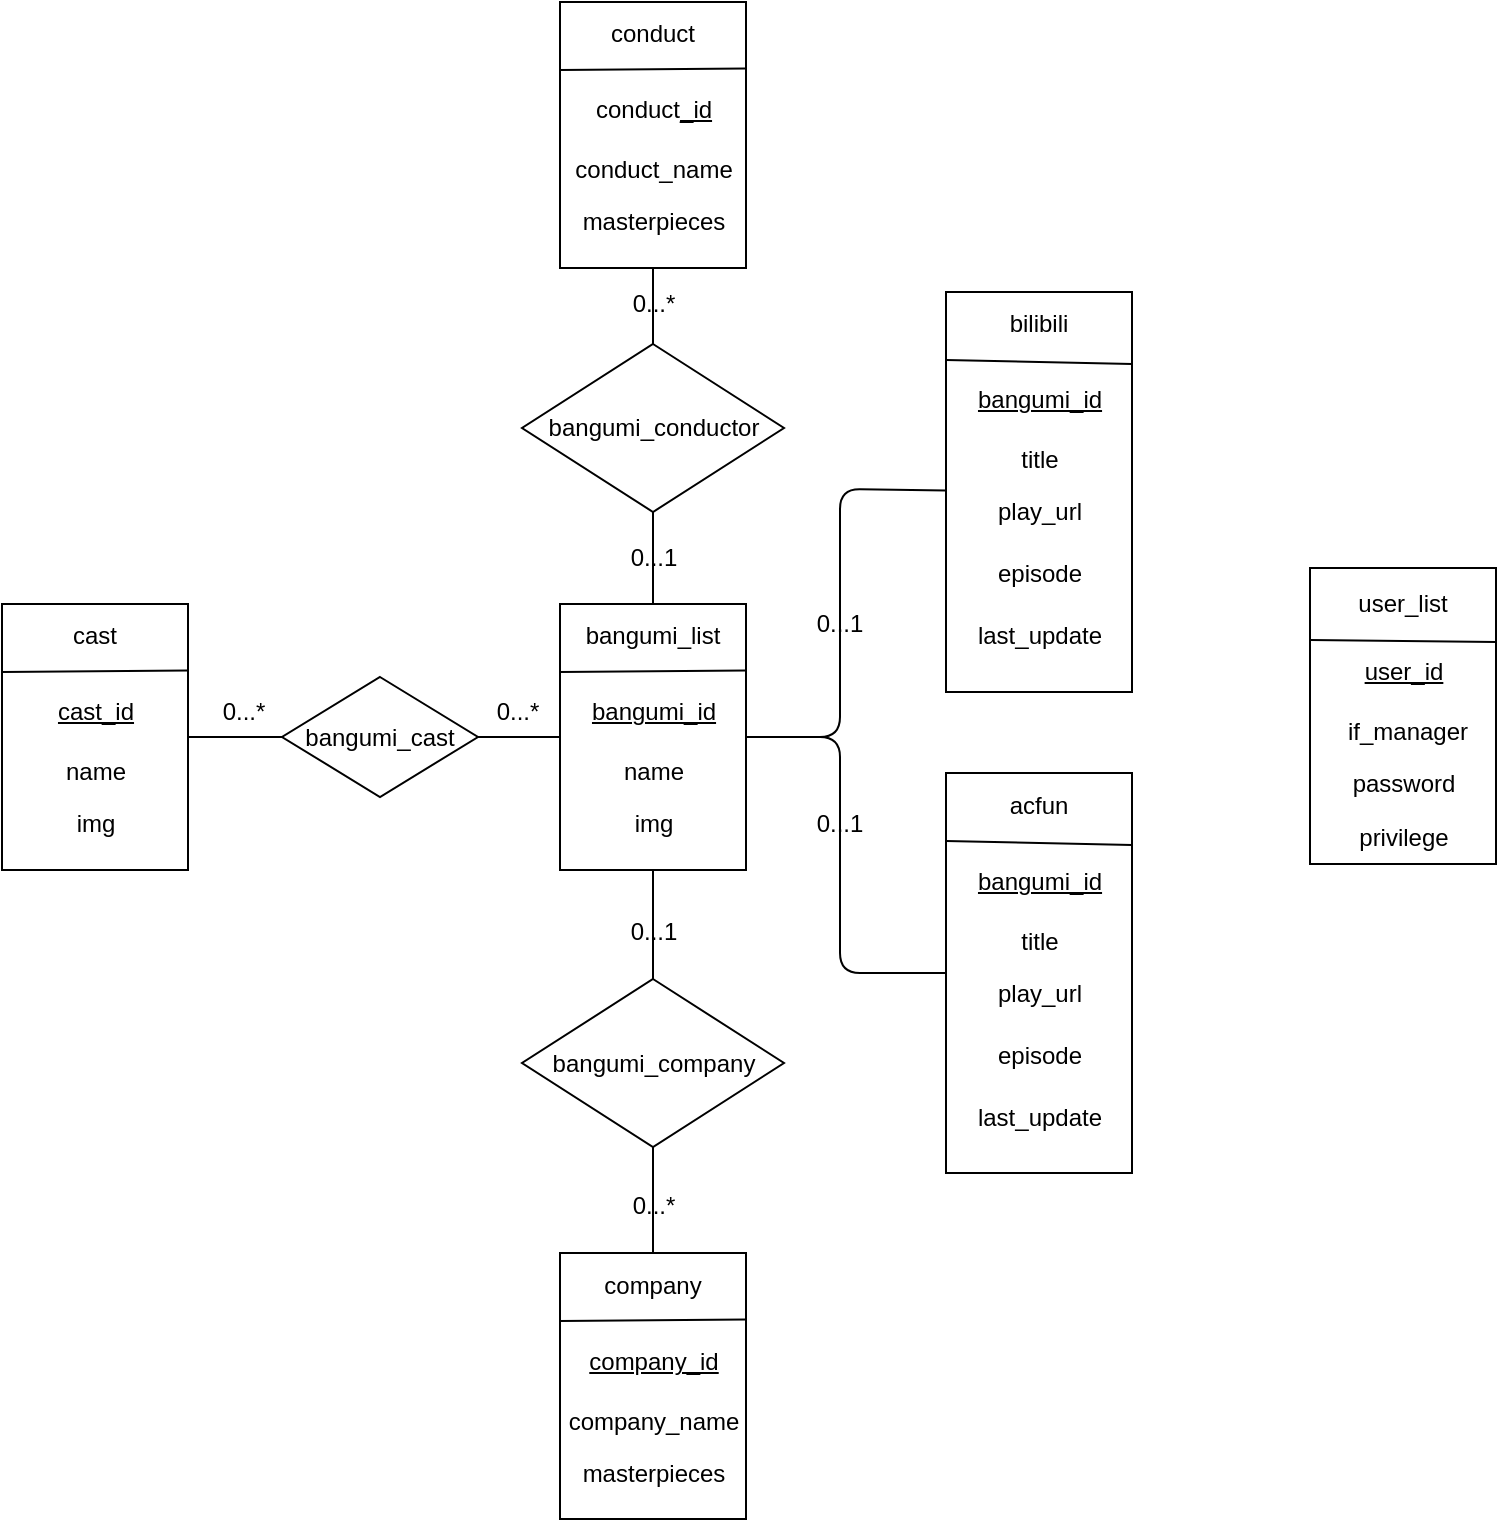 <mxfile>
    <diagram id="pvgOumuBZWzBxr6c43Wt" name="Page-1">
        <mxGraphModel dx="1156" dy="790" grid="0" gridSize="10" guides="1" tooltips="1" connect="1" arrows="1" fold="1" page="1" pageScale="1" pageWidth="900" pageHeight="1600" background="#ffffff" math="0" shadow="0">
            <root>
                <mxCell id="0"/>
                <mxCell id="1" parent="0"/>
                <mxCell id="2" value="" style="rounded=0;whiteSpace=wrap;html=1;fillColor=none;strokeColor=#000000;" vertex="1" parent="1">
                    <mxGeometry x="374" y="313" width="93" height="133" as="geometry"/>
                </mxCell>
                <mxCell id="3" value="" style="endArrow=none;html=1;strokeColor=#000000;entryX=1;entryY=0.25;entryDx=0;entryDy=0;" edge="1" parent="1" target="2">
                    <mxGeometry width="50" height="50" relative="1" as="geometry">
                        <mxPoint x="374" y="347" as="sourcePoint"/>
                        <mxPoint x="444" y="348" as="targetPoint"/>
                    </mxGeometry>
                </mxCell>
                <mxCell id="4" value="&lt;font color=&quot;#000000&quot;&gt;bangumi_list&lt;/font&gt;" style="text;html=1;strokeColor=none;fillColor=none;align=center;verticalAlign=middle;whiteSpace=wrap;rounded=0;" vertex="1" parent="1">
                    <mxGeometry x="381" y="319" width="79" height="20" as="geometry"/>
                </mxCell>
                <mxCell id="5" value="&lt;font color=&quot;#000000&quot;&gt;&lt;u&gt;bangumi_id&lt;/u&gt;&lt;/font&gt;" style="text;html=1;strokeColor=none;fillColor=none;align=center;verticalAlign=middle;whiteSpace=wrap;rounded=0;" vertex="1" parent="1">
                    <mxGeometry x="392.5" y="357" width="56" height="20" as="geometry"/>
                </mxCell>
                <mxCell id="6" value="&lt;font color=&quot;#000000&quot;&gt;name&lt;/font&gt;" style="text;html=1;strokeColor=none;fillColor=none;align=center;verticalAlign=middle;whiteSpace=wrap;rounded=0;" vertex="1" parent="1">
                    <mxGeometry x="392.5" y="387" width="56" height="20" as="geometry"/>
                </mxCell>
                <mxCell id="7" value="&lt;font color=&quot;#000000&quot;&gt;img&lt;/font&gt;" style="text;html=1;strokeColor=none;fillColor=none;align=center;verticalAlign=middle;whiteSpace=wrap;rounded=0;" vertex="1" parent="1">
                    <mxGeometry x="392.5" y="413" width="56" height="20" as="geometry"/>
                </mxCell>
                <mxCell id="10" value="" style="rounded=0;whiteSpace=wrap;html=1;fillColor=none;strokeColor=#000000;" vertex="1" parent="1">
                    <mxGeometry x="567" y="157" width="93" height="200" as="geometry"/>
                </mxCell>
                <mxCell id="11" value="" style="endArrow=none;html=1;strokeColor=#000000;entryX=1;entryY=0.18;entryDx=0;entryDy=0;entryPerimeter=0;" edge="1" parent="1" target="10">
                    <mxGeometry width="50" height="50" relative="1" as="geometry">
                        <mxPoint x="567" y="191" as="sourcePoint"/>
                        <mxPoint x="637" y="192" as="targetPoint"/>
                    </mxGeometry>
                </mxCell>
                <mxCell id="12" value="&lt;font color=&quot;#000000&quot;&gt;bilibili&lt;/font&gt;" style="text;html=1;strokeColor=none;fillColor=none;align=center;verticalAlign=middle;whiteSpace=wrap;rounded=0;" vertex="1" parent="1">
                    <mxGeometry x="574" y="163" width="79" height="20" as="geometry"/>
                </mxCell>
                <mxCell id="13" value="&lt;font color=&quot;#000000&quot;&gt;&lt;u&gt;bangumi_id&lt;/u&gt;&lt;/font&gt;" style="text;html=1;strokeColor=none;fillColor=none;align=center;verticalAlign=middle;whiteSpace=wrap;rounded=0;" vertex="1" parent="1">
                    <mxGeometry x="585.5" y="201" width="56" height="20" as="geometry"/>
                </mxCell>
                <mxCell id="14" value="&lt;font color=&quot;#000000&quot;&gt;title&lt;/font&gt;" style="text;html=1;strokeColor=none;fillColor=none;align=center;verticalAlign=middle;whiteSpace=wrap;rounded=0;" vertex="1" parent="1">
                    <mxGeometry x="585.5" y="231" width="56" height="20" as="geometry"/>
                </mxCell>
                <mxCell id="15" value="&lt;font color=&quot;#000000&quot;&gt;play_url&lt;/font&gt;" style="text;html=1;strokeColor=none;fillColor=none;align=center;verticalAlign=middle;whiteSpace=wrap;rounded=0;" vertex="1" parent="1">
                    <mxGeometry x="585.5" y="257" width="56" height="20" as="geometry"/>
                </mxCell>
                <mxCell id="16" value="&lt;font color=&quot;#000000&quot;&gt;episode&lt;/font&gt;" style="text;html=1;strokeColor=none;fillColor=none;align=center;verticalAlign=middle;whiteSpace=wrap;rounded=0;" vertex="1" parent="1">
                    <mxGeometry x="585.5" y="288" width="56" height="20" as="geometry"/>
                </mxCell>
                <mxCell id="19" value="&lt;font color=&quot;#000000&quot;&gt;last_update&lt;/font&gt;" style="text;html=1;strokeColor=none;fillColor=none;align=center;verticalAlign=middle;whiteSpace=wrap;rounded=0;" vertex="1" parent="1">
                    <mxGeometry x="585.5" y="319" width="56" height="20" as="geometry"/>
                </mxCell>
                <mxCell id="20" value="" style="rounded=0;whiteSpace=wrap;html=1;fillColor=none;strokeColor=#000000;" vertex="1" parent="1">
                    <mxGeometry x="567" y="397.5" width="93" height="200" as="geometry"/>
                </mxCell>
                <mxCell id="21" value="" style="endArrow=none;html=1;strokeColor=#000000;entryX=1;entryY=0.18;entryDx=0;entryDy=0;entryPerimeter=0;" edge="1" parent="1" target="20">
                    <mxGeometry width="50" height="50" relative="1" as="geometry">
                        <mxPoint x="567" y="431.5" as="sourcePoint"/>
                        <mxPoint x="637" y="432.5" as="targetPoint"/>
                    </mxGeometry>
                </mxCell>
                <mxCell id="22" value="&lt;font color=&quot;#000000&quot;&gt;acfun&lt;/font&gt;" style="text;html=1;strokeColor=none;fillColor=none;align=center;verticalAlign=middle;whiteSpace=wrap;rounded=0;" vertex="1" parent="1">
                    <mxGeometry x="574" y="403.5" width="79" height="20" as="geometry"/>
                </mxCell>
                <mxCell id="23" value="&lt;font color=&quot;#000000&quot;&gt;&lt;u&gt;bangumi_id&lt;/u&gt;&lt;/font&gt;" style="text;html=1;strokeColor=none;fillColor=none;align=center;verticalAlign=middle;whiteSpace=wrap;rounded=0;" vertex="1" parent="1">
                    <mxGeometry x="585.5" y="441.5" width="56" height="20" as="geometry"/>
                </mxCell>
                <mxCell id="24" value="&lt;font color=&quot;#000000&quot;&gt;title&lt;/font&gt;" style="text;html=1;strokeColor=none;fillColor=none;align=center;verticalAlign=middle;whiteSpace=wrap;rounded=0;" vertex="1" parent="1">
                    <mxGeometry x="585.5" y="471.5" width="56" height="20" as="geometry"/>
                </mxCell>
                <mxCell id="25" value="&lt;font color=&quot;#000000&quot;&gt;play_url&lt;/font&gt;" style="text;html=1;strokeColor=none;fillColor=none;align=center;verticalAlign=middle;whiteSpace=wrap;rounded=0;" vertex="1" parent="1">
                    <mxGeometry x="585.5" y="497.5" width="56" height="20" as="geometry"/>
                </mxCell>
                <mxCell id="26" value="&lt;font color=&quot;#000000&quot;&gt;episode&lt;/font&gt;" style="text;html=1;strokeColor=none;fillColor=none;align=center;verticalAlign=middle;whiteSpace=wrap;rounded=0;" vertex="1" parent="1">
                    <mxGeometry x="585.5" y="528.5" width="56" height="20" as="geometry"/>
                </mxCell>
                <mxCell id="27" value="&lt;font color=&quot;#000000&quot;&gt;last_update&lt;/font&gt;" style="text;html=1;strokeColor=none;fillColor=none;align=center;verticalAlign=middle;whiteSpace=wrap;rounded=0;" vertex="1" parent="1">
                    <mxGeometry x="585.5" y="559.5" width="56" height="20" as="geometry"/>
                </mxCell>
                <mxCell id="28" value="" style="rounded=0;whiteSpace=wrap;html=1;fillColor=none;strokeColor=#000000;" vertex="1" parent="1">
                    <mxGeometry x="95" y="313" width="93" height="133" as="geometry"/>
                </mxCell>
                <mxCell id="29" value="" style="endArrow=none;html=1;strokeColor=#000000;entryX=1;entryY=0.25;entryDx=0;entryDy=0;" edge="1" parent="1" target="28">
                    <mxGeometry width="50" height="50" relative="1" as="geometry">
                        <mxPoint x="95" y="347" as="sourcePoint"/>
                        <mxPoint x="165" y="348" as="targetPoint"/>
                    </mxGeometry>
                </mxCell>
                <mxCell id="30" value="&lt;font color=&quot;#000000&quot;&gt;cast&lt;/font&gt;" style="text;html=1;strokeColor=none;fillColor=none;align=center;verticalAlign=middle;whiteSpace=wrap;rounded=0;" vertex="1" parent="1">
                    <mxGeometry x="102" y="319" width="79" height="20" as="geometry"/>
                </mxCell>
                <mxCell id="31" value="&lt;font color=&quot;#000000&quot;&gt;&lt;u&gt;cast_id&lt;/u&gt;&lt;/font&gt;" style="text;html=1;strokeColor=none;fillColor=none;align=center;verticalAlign=middle;whiteSpace=wrap;rounded=0;" vertex="1" parent="1">
                    <mxGeometry x="113.5" y="357" width="56" height="20" as="geometry"/>
                </mxCell>
                <mxCell id="32" value="&lt;font color=&quot;#000000&quot;&gt;name&lt;/font&gt;" style="text;html=1;strokeColor=none;fillColor=none;align=center;verticalAlign=middle;whiteSpace=wrap;rounded=0;" vertex="1" parent="1">
                    <mxGeometry x="113.5" y="387" width="56" height="20" as="geometry"/>
                </mxCell>
                <mxCell id="33" value="&lt;font color=&quot;#000000&quot;&gt;img&lt;/font&gt;" style="text;html=1;strokeColor=none;fillColor=none;align=center;verticalAlign=middle;whiteSpace=wrap;rounded=0;" vertex="1" parent="1">
                    <mxGeometry x="113.5" y="413" width="56" height="20" as="geometry"/>
                </mxCell>
                <mxCell id="34" value="" style="rhombus;whiteSpace=wrap;html=1;strokeColor=#000000;fillColor=none;" vertex="1" parent="1">
                    <mxGeometry x="235" y="349.5" width="98" height="60" as="geometry"/>
                </mxCell>
                <mxCell id="35" value="&lt;font color=&quot;#000000&quot;&gt;bangumi_cast&lt;/font&gt;" style="text;html=1;strokeColor=none;fillColor=none;align=center;verticalAlign=middle;whiteSpace=wrap;rounded=0;" vertex="1" parent="1">
                    <mxGeometry x="256" y="369.5" width="56" height="20" as="geometry"/>
                </mxCell>
                <mxCell id="37" value="" style="endArrow=none;html=1;strokeColor=#000000;exitX=1;exitY=0.5;exitDx=0;exitDy=0;entryX=0;entryY=0.5;entryDx=0;entryDy=0;" edge="1" parent="1" source="28" target="34">
                    <mxGeometry width="50" height="50" relative="1" as="geometry">
                        <mxPoint x="185" y="429.5" as="sourcePoint"/>
                        <mxPoint x="235" y="379.5" as="targetPoint"/>
                    </mxGeometry>
                </mxCell>
                <mxCell id="38" value="" style="endArrow=none;html=1;strokeColor=#000000;entryX=0;entryY=0.5;entryDx=0;entryDy=0;exitX=1;exitY=0.5;exitDx=0;exitDy=0;" edge="1" parent="1" source="34" target="2">
                    <mxGeometry width="50" height="50" relative="1" as="geometry">
                        <mxPoint x="333" y="379.5" as="sourcePoint"/>
                        <mxPoint x="383" y="329.5" as="targetPoint"/>
                    </mxGeometry>
                </mxCell>
                <mxCell id="40" value="&lt;font color=&quot;#000000&quot;&gt;0...*&lt;/font&gt;" style="text;html=1;strokeColor=none;fillColor=none;align=center;verticalAlign=middle;whiteSpace=wrap;rounded=0;" vertex="1" parent="1">
                    <mxGeometry x="325" y="357" width="56" height="20" as="geometry"/>
                </mxCell>
                <mxCell id="41" value="&lt;font color=&quot;#000000&quot;&gt;0...*&lt;/font&gt;" style="text;html=1;strokeColor=none;fillColor=none;align=center;verticalAlign=middle;whiteSpace=wrap;rounded=0;" vertex="1" parent="1">
                    <mxGeometry x="188" y="357" width="56" height="20" as="geometry"/>
                </mxCell>
                <mxCell id="42" value="" style="endArrow=none;html=1;strokeColor=#000000;exitX=1;exitY=0.5;exitDx=0;exitDy=0;" edge="1" parent="1" source="2" target="10">
                    <mxGeometry width="50" height="50" relative="1" as="geometry">
                        <mxPoint x="602" y="492.5" as="sourcePoint"/>
                        <mxPoint x="652" y="442.5" as="targetPoint"/>
                        <Array as="points">
                            <mxPoint x="514" y="379.5"/>
                            <mxPoint x="514" y="255.5"/>
                        </Array>
                    </mxGeometry>
                </mxCell>
                <mxCell id="43" value="" style="endArrow=none;html=1;strokeColor=#000000;exitX=1;exitY=0.5;exitDx=0;exitDy=0;entryX=0;entryY=0.5;entryDx=0;entryDy=0;" edge="1" parent="1" source="2" target="20">
                    <mxGeometry width="50" height="50" relative="1" as="geometry">
                        <mxPoint x="602" y="492.5" as="sourcePoint"/>
                        <mxPoint x="652" y="442.5" as="targetPoint"/>
                        <Array as="points">
                            <mxPoint x="514" y="379.5"/>
                            <mxPoint x="514" y="497.5"/>
                        </Array>
                    </mxGeometry>
                </mxCell>
                <mxCell id="44" value="&lt;font color=&quot;#000000&quot;&gt;0...1&lt;/font&gt;" style="text;html=1;strokeColor=none;fillColor=none;align=center;verticalAlign=middle;whiteSpace=wrap;rounded=0;" vertex="1" parent="1">
                    <mxGeometry x="486" y="313" width="56" height="20" as="geometry"/>
                </mxCell>
                <mxCell id="45" value="&lt;font color=&quot;#000000&quot;&gt;0...1&lt;/font&gt;" style="text;html=1;strokeColor=none;fillColor=none;align=center;verticalAlign=middle;whiteSpace=wrap;rounded=0;" vertex="1" parent="1">
                    <mxGeometry x="486" y="413" width="56" height="20" as="geometry"/>
                </mxCell>
                <mxCell id="46" value="" style="rounded=0;whiteSpace=wrap;html=1;fillColor=none;strokeColor=#000000;" vertex="1" parent="1">
                    <mxGeometry x="374" y="637.5" width="93" height="133" as="geometry"/>
                </mxCell>
                <mxCell id="47" value="" style="endArrow=none;html=1;strokeColor=#000000;entryX=1;entryY=0.25;entryDx=0;entryDy=0;" edge="1" parent="1" target="46">
                    <mxGeometry width="50" height="50" relative="1" as="geometry">
                        <mxPoint x="374" y="671.5" as="sourcePoint"/>
                        <mxPoint x="444" y="672.5" as="targetPoint"/>
                    </mxGeometry>
                </mxCell>
                <mxCell id="48" value="&lt;font color=&quot;#000000&quot;&gt;company&lt;/font&gt;" style="text;html=1;strokeColor=none;fillColor=none;align=center;verticalAlign=middle;whiteSpace=wrap;rounded=0;" vertex="1" parent="1">
                    <mxGeometry x="381" y="643.5" width="79" height="20" as="geometry"/>
                </mxCell>
                <mxCell id="49" value="&lt;font color=&quot;#000000&quot;&gt;&lt;u&gt;company_id&lt;/u&gt;&lt;/font&gt;" style="text;html=1;strokeColor=none;fillColor=none;align=center;verticalAlign=middle;whiteSpace=wrap;rounded=0;" vertex="1" parent="1">
                    <mxGeometry x="392.5" y="681.5" width="56" height="20" as="geometry"/>
                </mxCell>
                <mxCell id="50" value="&lt;font color=&quot;#000000&quot;&gt;company_name&lt;/font&gt;" style="text;html=1;strokeColor=none;fillColor=none;align=center;verticalAlign=middle;whiteSpace=wrap;rounded=0;" vertex="1" parent="1">
                    <mxGeometry x="392.5" y="711.5" width="56" height="20" as="geometry"/>
                </mxCell>
                <mxCell id="51" value="&lt;font color=&quot;#000000&quot;&gt;masterpieces&lt;/font&gt;" style="text;html=1;strokeColor=none;fillColor=none;align=center;verticalAlign=middle;whiteSpace=wrap;rounded=0;" vertex="1" parent="1">
                    <mxGeometry x="392.5" y="737.5" width="56" height="20" as="geometry"/>
                </mxCell>
                <mxCell id="52" value="" style="rhombus;whiteSpace=wrap;html=1;strokeColor=#000000;fillColor=none;" vertex="1" parent="1">
                    <mxGeometry x="355" y="500.5" width="131" height="84" as="geometry"/>
                </mxCell>
                <mxCell id="53" value="&lt;font color=&quot;#000000&quot;&gt;bangumi_company&lt;/font&gt;" style="text;html=1;strokeColor=none;fillColor=none;align=center;verticalAlign=middle;whiteSpace=wrap;rounded=0;" vertex="1" parent="1">
                    <mxGeometry x="392.5" y="532.5" width="56" height="20" as="geometry"/>
                </mxCell>
                <mxCell id="54" value="" style="endArrow=none;html=1;strokeColor=#000000;exitX=0.5;exitY=1;exitDx=0;exitDy=0;" edge="1" parent="1" source="2" target="52">
                    <mxGeometry width="50" height="50" relative="1" as="geometry">
                        <mxPoint x="602" y="592.5" as="sourcePoint"/>
                        <mxPoint x="652" y="542.5" as="targetPoint"/>
                    </mxGeometry>
                </mxCell>
                <mxCell id="55" value="" style="endArrow=none;html=1;strokeColor=#000000;exitX=0.5;exitY=1;exitDx=0;exitDy=0;entryX=0.5;entryY=0;entryDx=0;entryDy=0;" edge="1" parent="1" source="52" target="46">
                    <mxGeometry width="50" height="50" relative="1" as="geometry">
                        <mxPoint x="602" y="592.5" as="sourcePoint"/>
                        <mxPoint x="652" y="542.5" as="targetPoint"/>
                    </mxGeometry>
                </mxCell>
                <mxCell id="56" value="&lt;font color=&quot;#000000&quot;&gt;0...1&lt;/font&gt;" style="text;html=1;strokeColor=none;fillColor=none;align=center;verticalAlign=middle;whiteSpace=wrap;rounded=0;" vertex="1" parent="1">
                    <mxGeometry x="392.5" y="466.5" width="56" height="20" as="geometry"/>
                </mxCell>
                <mxCell id="57" value="&lt;font color=&quot;#000000&quot;&gt;0...*&lt;/font&gt;" style="text;html=1;strokeColor=none;fillColor=none;align=center;verticalAlign=middle;whiteSpace=wrap;rounded=0;" vertex="1" parent="1">
                    <mxGeometry x="392.5" y="603.5" width="56" height="20" as="geometry"/>
                </mxCell>
                <mxCell id="58" value="" style="rhombus;whiteSpace=wrap;html=1;strokeColor=#000000;fillColor=none;" vertex="1" parent="1">
                    <mxGeometry x="355" y="183" width="131" height="84" as="geometry"/>
                </mxCell>
                <mxCell id="59" value="&lt;font color=&quot;#000000&quot;&gt;bangumi_conductor&lt;/font&gt;" style="text;html=1;strokeColor=none;fillColor=none;align=center;verticalAlign=middle;whiteSpace=wrap;rounded=0;" vertex="1" parent="1">
                    <mxGeometry x="392.5" y="215" width="56" height="20" as="geometry"/>
                </mxCell>
                <mxCell id="60" value="" style="rounded=0;whiteSpace=wrap;html=1;fillColor=none;strokeColor=#000000;" vertex="1" parent="1">
                    <mxGeometry x="374" y="12" width="93" height="133" as="geometry"/>
                </mxCell>
                <mxCell id="61" value="" style="endArrow=none;html=1;strokeColor=#000000;entryX=1;entryY=0.25;entryDx=0;entryDy=0;" edge="1" parent="1" target="60">
                    <mxGeometry width="50" height="50" relative="1" as="geometry">
                        <mxPoint x="374" y="46" as="sourcePoint"/>
                        <mxPoint x="444" y="47" as="targetPoint"/>
                    </mxGeometry>
                </mxCell>
                <mxCell id="62" value="&lt;font color=&quot;#000000&quot;&gt;conduct&lt;/font&gt;" style="text;html=1;strokeColor=none;fillColor=none;align=center;verticalAlign=middle;whiteSpace=wrap;rounded=0;" vertex="1" parent="1">
                    <mxGeometry x="381" y="18" width="79" height="20" as="geometry"/>
                </mxCell>
                <mxCell id="63" value="&lt;span style=&quot;color: rgb(0 , 0 , 0)&quot;&gt;conduct&lt;/span&gt;&lt;font color=&quot;#000000&quot;&gt;&lt;u&gt;_id&lt;/u&gt;&lt;/font&gt;" style="text;html=1;strokeColor=none;fillColor=none;align=center;verticalAlign=middle;whiteSpace=wrap;rounded=0;" vertex="1" parent="1">
                    <mxGeometry x="392.5" y="56" width="56" height="20" as="geometry"/>
                </mxCell>
                <mxCell id="64" value="&lt;span style=&quot;color: rgb(0 , 0 , 0)&quot;&gt;conduct&lt;/span&gt;&lt;font color=&quot;#000000&quot;&gt;_name&lt;/font&gt;" style="text;html=1;strokeColor=none;fillColor=none;align=center;verticalAlign=middle;whiteSpace=wrap;rounded=0;" vertex="1" parent="1">
                    <mxGeometry x="392.5" y="86" width="56" height="20" as="geometry"/>
                </mxCell>
                <mxCell id="65" value="&lt;font color=&quot;#000000&quot;&gt;masterpieces&lt;/font&gt;" style="text;html=1;strokeColor=none;fillColor=none;align=center;verticalAlign=middle;whiteSpace=wrap;rounded=0;" vertex="1" parent="1">
                    <mxGeometry x="392.5" y="112" width="56" height="20" as="geometry"/>
                </mxCell>
                <mxCell id="66" value="" style="endArrow=none;html=1;strokeColor=#000000;exitX=0.5;exitY=1;exitDx=0;exitDy=0;" edge="1" parent="1" source="60" target="58">
                    <mxGeometry width="50" height="50" relative="1" as="geometry">
                        <mxPoint x="467" y="429" as="sourcePoint"/>
                        <mxPoint x="517" y="379" as="targetPoint"/>
                    </mxGeometry>
                </mxCell>
                <mxCell id="67" value="&lt;font color=&quot;#000000&quot;&gt;0...*&lt;/font&gt;" style="text;html=1;strokeColor=none;fillColor=none;align=center;verticalAlign=middle;whiteSpace=wrap;rounded=0;" vertex="1" parent="1">
                    <mxGeometry x="392.5" y="153" width="56" height="20" as="geometry"/>
                </mxCell>
                <mxCell id="68" value="" style="endArrow=none;html=1;strokeColor=#000000;exitX=0.5;exitY=1;exitDx=0;exitDy=0;entryX=0.5;entryY=0;entryDx=0;entryDy=0;" edge="1" parent="1" source="58" target="2">
                    <mxGeometry width="50" height="50" relative="1" as="geometry">
                        <mxPoint x="467" y="429" as="sourcePoint"/>
                        <mxPoint x="517" y="379" as="targetPoint"/>
                    </mxGeometry>
                </mxCell>
                <mxCell id="70" value="&lt;font color=&quot;#000000&quot;&gt;0...1&lt;/font&gt;" style="text;html=1;strokeColor=none;fillColor=none;align=center;verticalAlign=middle;whiteSpace=wrap;rounded=0;" vertex="1" parent="1">
                    <mxGeometry x="392.5" y="280" width="56" height="20" as="geometry"/>
                </mxCell>
                <mxCell id="79" value="" style="rounded=0;whiteSpace=wrap;html=1;fillColor=none;strokeColor=#000000;" vertex="1" parent="1">
                    <mxGeometry x="749" y="295" width="93" height="148" as="geometry"/>
                </mxCell>
                <mxCell id="80" value="" style="endArrow=none;html=1;strokeColor=#000000;entryX=1;entryY=0.25;entryDx=0;entryDy=0;" edge="1" parent="1" target="79">
                    <mxGeometry width="50" height="50" relative="1" as="geometry">
                        <mxPoint x="749" y="331" as="sourcePoint"/>
                        <mxPoint x="819" y="332" as="targetPoint"/>
                    </mxGeometry>
                </mxCell>
                <mxCell id="81" value="&lt;font color=&quot;#000000&quot;&gt;user_list&lt;/font&gt;" style="text;html=1;strokeColor=none;fillColor=none;align=center;verticalAlign=middle;whiteSpace=wrap;rounded=0;" vertex="1" parent="1">
                    <mxGeometry x="756" y="303" width="79" height="20" as="geometry"/>
                </mxCell>
                <mxCell id="82" value="&lt;font color=&quot;#000000&quot;&gt;&lt;u&gt;user_id&lt;/u&gt;&lt;/font&gt;" style="text;html=1;strokeColor=none;fillColor=none;align=center;verticalAlign=middle;whiteSpace=wrap;rounded=0;" vertex="1" parent="1">
                    <mxGeometry x="767.5" y="337" width="56" height="20" as="geometry"/>
                </mxCell>
                <mxCell id="83" value="&lt;font color=&quot;#000000&quot;&gt;if_manager&lt;/font&gt;" style="text;html=1;strokeColor=none;fillColor=none;align=center;verticalAlign=middle;whiteSpace=wrap;rounded=0;" vertex="1" parent="1">
                    <mxGeometry x="770" y="367" width="56" height="20" as="geometry"/>
                </mxCell>
                <mxCell id="84" value="&lt;font color=&quot;#000000&quot;&gt;password&lt;/font&gt;" style="text;html=1;strokeColor=none;fillColor=none;align=center;verticalAlign=middle;whiteSpace=wrap;rounded=0;" vertex="1" parent="1">
                    <mxGeometry x="767.5" y="393" width="56" height="20" as="geometry"/>
                </mxCell>
                <mxCell id="85" value="&lt;font color=&quot;#000000&quot;&gt;privilege&lt;/font&gt;" style="text;html=1;strokeColor=none;fillColor=none;align=center;verticalAlign=middle;whiteSpace=wrap;rounded=0;" vertex="1" parent="1">
                    <mxGeometry x="767.5" y="420" width="56" height="20" as="geometry"/>
                </mxCell>
            </root>
        </mxGraphModel>
    </diagram>
</mxfile>